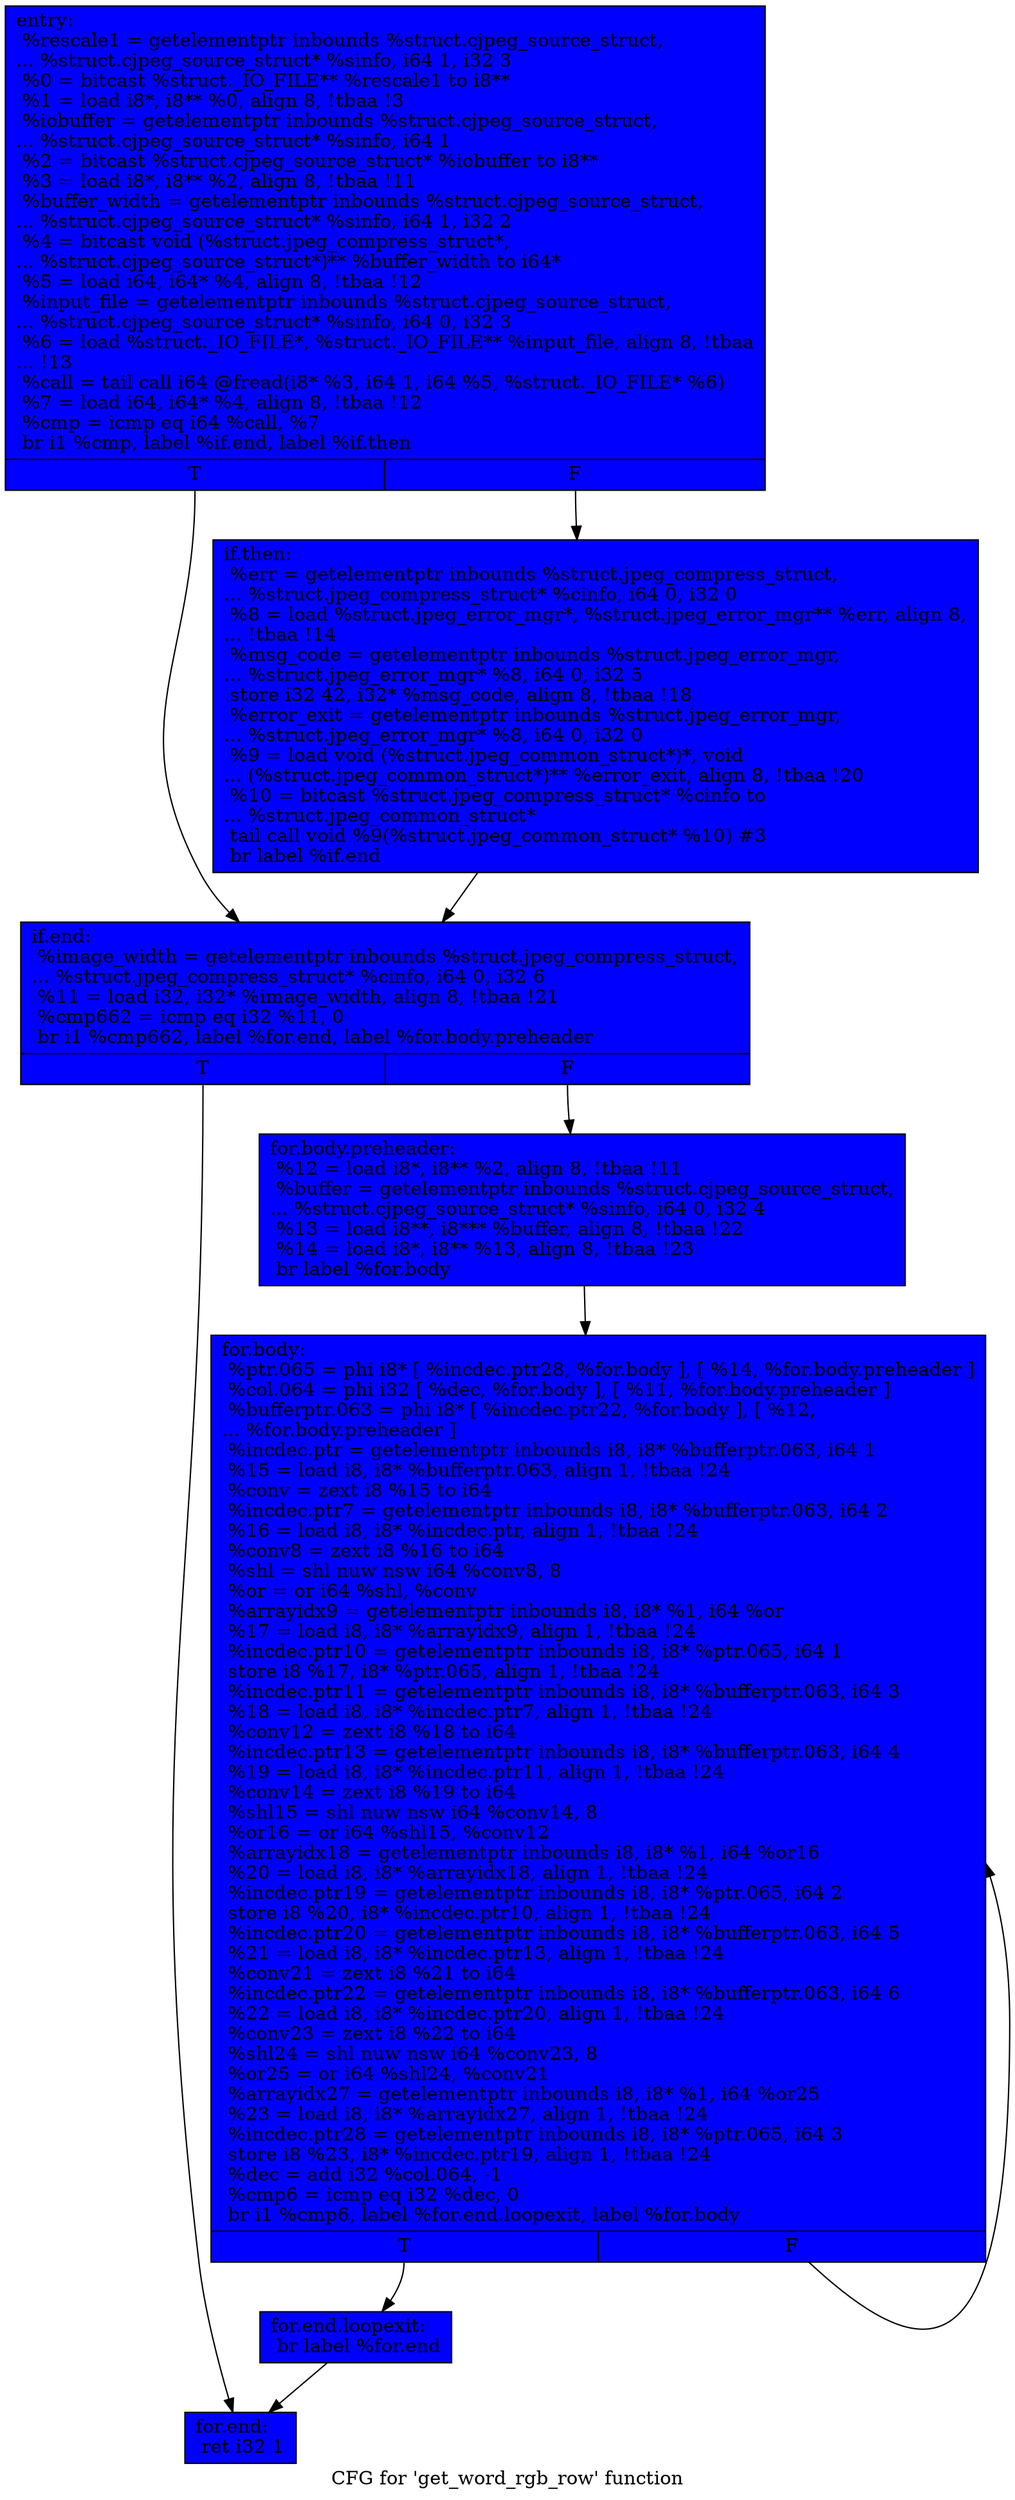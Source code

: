 digraph "CFG for 'get_word_rgb_row' function" {
	label="CFG for 'get_word_rgb_row' function";

	Node0x58102a0 [shape=record, style = filled, fillcolor = blue, label="{entry:\l  %rescale1 = getelementptr inbounds %struct.cjpeg_source_struct,\l... %struct.cjpeg_source_struct* %sinfo, i64 1, i32 3\l  %0 = bitcast %struct._IO_FILE** %rescale1 to i8**\l  %1 = load i8*, i8** %0, align 8, !tbaa !3\l  %iobuffer = getelementptr inbounds %struct.cjpeg_source_struct,\l... %struct.cjpeg_source_struct* %sinfo, i64 1\l  %2 = bitcast %struct.cjpeg_source_struct* %iobuffer to i8**\l  %3 = load i8*, i8** %2, align 8, !tbaa !11\l  %buffer_width = getelementptr inbounds %struct.cjpeg_source_struct,\l... %struct.cjpeg_source_struct* %sinfo, i64 1, i32 2\l  %4 = bitcast void (%struct.jpeg_compress_struct*,\l... %struct.cjpeg_source_struct*)** %buffer_width to i64*\l  %5 = load i64, i64* %4, align 8, !tbaa !12\l  %input_file = getelementptr inbounds %struct.cjpeg_source_struct,\l... %struct.cjpeg_source_struct* %sinfo, i64 0, i32 3\l  %6 = load %struct._IO_FILE*, %struct._IO_FILE** %input_file, align 8, !tbaa\l... !13\l  %call = tail call i64 @fread(i8* %3, i64 1, i64 %5, %struct._IO_FILE* %6)\l  %7 = load i64, i64* %4, align 8, !tbaa !12\l  %cmp = icmp eq i64 %call, %7\l  br i1 %cmp, label %if.end, label %if.then\l|{<s0>T|<s1>F}}"];
	Node0x58102a0:s0 -> Node0x5810a40;
	Node0x58102a0:s1 -> Node0x5810b10;
	Node0x5810b10 [shape=record, style = filled, fillcolor = blue, label="{if.then:                                          \l  %err = getelementptr inbounds %struct.jpeg_compress_struct,\l... %struct.jpeg_compress_struct* %cinfo, i64 0, i32 0\l  %8 = load %struct.jpeg_error_mgr*, %struct.jpeg_error_mgr** %err, align 8,\l... !tbaa !14\l  %msg_code = getelementptr inbounds %struct.jpeg_error_mgr,\l... %struct.jpeg_error_mgr* %8, i64 0, i32 5\l  store i32 42, i32* %msg_code, align 8, !tbaa !18\l  %error_exit = getelementptr inbounds %struct.jpeg_error_mgr,\l... %struct.jpeg_error_mgr* %8, i64 0, i32 0\l  %9 = load void (%struct.jpeg_common_struct*)*, void\l... (%struct.jpeg_common_struct*)** %error_exit, align 8, !tbaa !20\l  %10 = bitcast %struct.jpeg_compress_struct* %cinfo to\l... %struct.jpeg_common_struct*\l  tail call void %9(%struct.jpeg_common_struct* %10) #3\l  br label %if.end\l}"];
	Node0x5810b10 -> Node0x5810a40;
	Node0x5810a40 [shape=record, style = filled, fillcolor = blue, label="{if.end:                                           \l  %image_width = getelementptr inbounds %struct.jpeg_compress_struct,\l... %struct.jpeg_compress_struct* %cinfo, i64 0, i32 6\l  %11 = load i32, i32* %image_width, align 8, !tbaa !21\l  %cmp662 = icmp eq i32 %11, 0\l  br i1 %cmp662, label %for.end, label %for.body.preheader\l|{<s0>T|<s1>F}}"];
	Node0x5810a40:s0 -> Node0x58113b0;
	Node0x5810a40:s1 -> Node0x58114b0;
	Node0x58114b0 [shape=record, style = filled, fillcolor = blue, label="{for.body.preheader:                               \l  %12 = load i8*, i8** %2, align 8, !tbaa !11\l  %buffer = getelementptr inbounds %struct.cjpeg_source_struct,\l... %struct.cjpeg_source_struct* %sinfo, i64 0, i32 4\l  %13 = load i8**, i8*** %buffer, align 8, !tbaa !22\l  %14 = load i8*, i8** %13, align 8, !tbaa !23\l  br label %for.body\l}"];
	Node0x58114b0 -> Node0x58117a0;
	Node0x58117a0 [shape=record, style = filled, fillcolor = blue, label="{for.body:                                         \l  %ptr.065 = phi i8* [ %incdec.ptr28, %for.body ], [ %14, %for.body.preheader ]\l  %col.064 = phi i32 [ %dec, %for.body ], [ %11, %for.body.preheader ]\l  %bufferptr.063 = phi i8* [ %incdec.ptr22, %for.body ], [ %12,\l... %for.body.preheader ]\l  %incdec.ptr = getelementptr inbounds i8, i8* %bufferptr.063, i64 1\l  %15 = load i8, i8* %bufferptr.063, align 1, !tbaa !24\l  %conv = zext i8 %15 to i64\l  %incdec.ptr7 = getelementptr inbounds i8, i8* %bufferptr.063, i64 2\l  %16 = load i8, i8* %incdec.ptr, align 1, !tbaa !24\l  %conv8 = zext i8 %16 to i64\l  %shl = shl nuw nsw i64 %conv8, 8\l  %or = or i64 %shl, %conv\l  %arrayidx9 = getelementptr inbounds i8, i8* %1, i64 %or\l  %17 = load i8, i8* %arrayidx9, align 1, !tbaa !24\l  %incdec.ptr10 = getelementptr inbounds i8, i8* %ptr.065, i64 1\l  store i8 %17, i8* %ptr.065, align 1, !tbaa !24\l  %incdec.ptr11 = getelementptr inbounds i8, i8* %bufferptr.063, i64 3\l  %18 = load i8, i8* %incdec.ptr7, align 1, !tbaa !24\l  %conv12 = zext i8 %18 to i64\l  %incdec.ptr13 = getelementptr inbounds i8, i8* %bufferptr.063, i64 4\l  %19 = load i8, i8* %incdec.ptr11, align 1, !tbaa !24\l  %conv14 = zext i8 %19 to i64\l  %shl15 = shl nuw nsw i64 %conv14, 8\l  %or16 = or i64 %shl15, %conv12\l  %arrayidx18 = getelementptr inbounds i8, i8* %1, i64 %or16\l  %20 = load i8, i8* %arrayidx18, align 1, !tbaa !24\l  %incdec.ptr19 = getelementptr inbounds i8, i8* %ptr.065, i64 2\l  store i8 %20, i8* %incdec.ptr10, align 1, !tbaa !24\l  %incdec.ptr20 = getelementptr inbounds i8, i8* %bufferptr.063, i64 5\l  %21 = load i8, i8* %incdec.ptr13, align 1, !tbaa !24\l  %conv21 = zext i8 %21 to i64\l  %incdec.ptr22 = getelementptr inbounds i8, i8* %bufferptr.063, i64 6\l  %22 = load i8, i8* %incdec.ptr20, align 1, !tbaa !24\l  %conv23 = zext i8 %22 to i64\l  %shl24 = shl nuw nsw i64 %conv23, 8\l  %or25 = or i64 %shl24, %conv21\l  %arrayidx27 = getelementptr inbounds i8, i8* %1, i64 %or25\l  %23 = load i8, i8* %arrayidx27, align 1, !tbaa !24\l  %incdec.ptr28 = getelementptr inbounds i8, i8* %ptr.065, i64 3\l  store i8 %23, i8* %incdec.ptr19, align 1, !tbaa !24\l  %dec = add i32 %col.064, -1\l  %cmp6 = icmp eq i32 %dec, 0\l  br i1 %cmp6, label %for.end.loopexit, label %for.body\l|{<s0>T|<s1>F}}"];
	Node0x58117a0:s0 -> Node0x5811a40;
	Node0x58117a0:s1 -> Node0x58117a0;
	Node0x5811a40 [shape=record, style = filled, fillcolor = blue, label="{for.end.loopexit:                                 \l  br label %for.end\l}"];
	Node0x5811a40 -> Node0x58113b0;
	Node0x58113b0 [shape=record, style = filled, fillcolor = blue, label="{for.end:                                          \l  ret i32 1\l}"];
}
